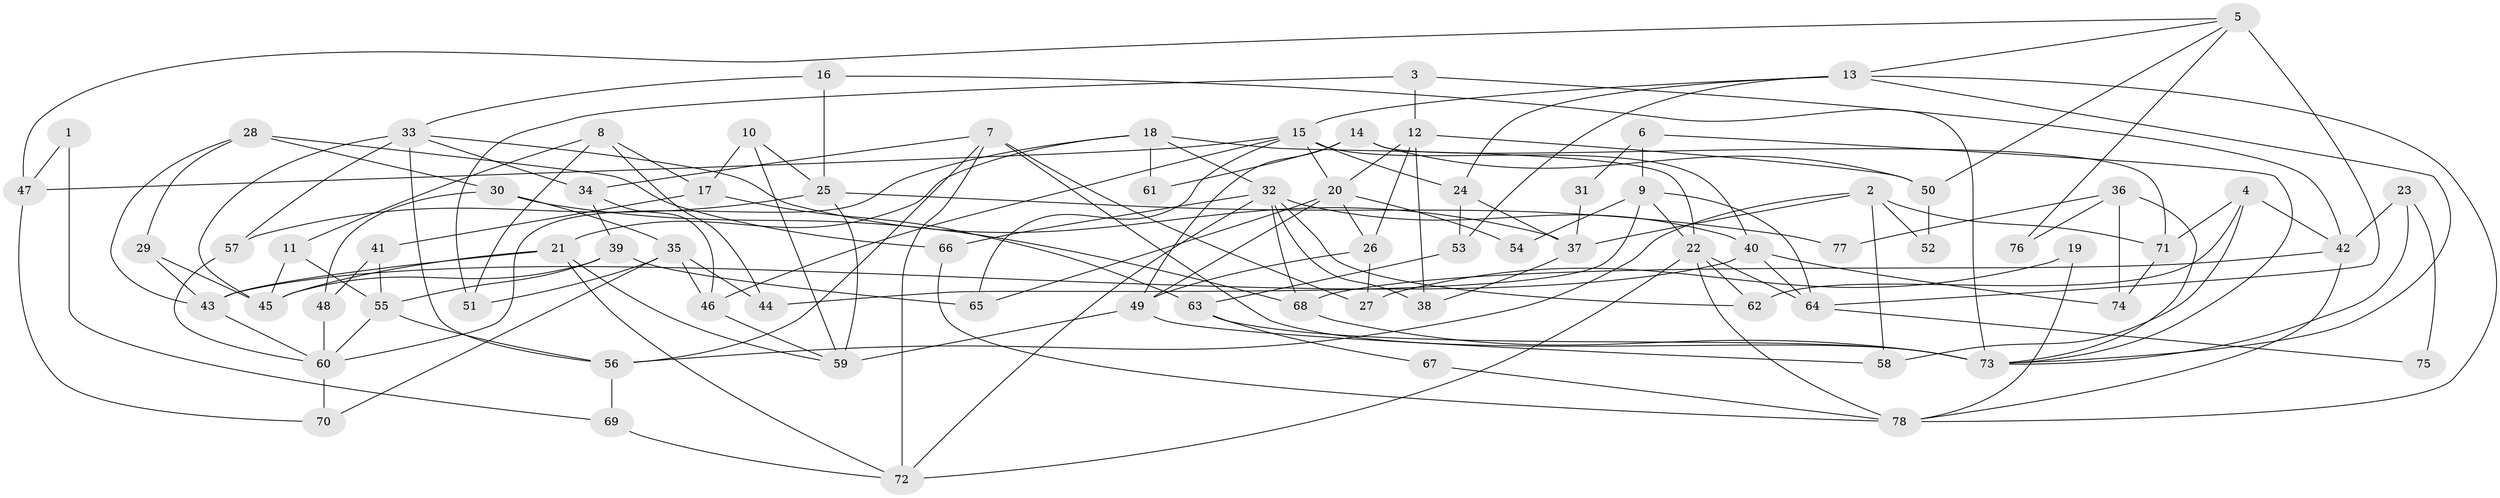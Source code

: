 // Generated by graph-tools (version 1.1) at 2025/35/03/09/25 02:35:54]
// undirected, 78 vertices, 156 edges
graph export_dot {
graph [start="1"]
  node [color=gray90,style=filled];
  1;
  2;
  3;
  4;
  5;
  6;
  7;
  8;
  9;
  10;
  11;
  12;
  13;
  14;
  15;
  16;
  17;
  18;
  19;
  20;
  21;
  22;
  23;
  24;
  25;
  26;
  27;
  28;
  29;
  30;
  31;
  32;
  33;
  34;
  35;
  36;
  37;
  38;
  39;
  40;
  41;
  42;
  43;
  44;
  45;
  46;
  47;
  48;
  49;
  50;
  51;
  52;
  53;
  54;
  55;
  56;
  57;
  58;
  59;
  60;
  61;
  62;
  63;
  64;
  65;
  66;
  67;
  68;
  69;
  70;
  71;
  72;
  73;
  74;
  75;
  76;
  77;
  78;
  1 -- 47;
  1 -- 69;
  2 -- 37;
  2 -- 56;
  2 -- 52;
  2 -- 58;
  2 -- 71;
  3 -- 51;
  3 -- 42;
  3 -- 12;
  4 -- 58;
  4 -- 62;
  4 -- 42;
  4 -- 71;
  5 -- 64;
  5 -- 13;
  5 -- 47;
  5 -- 50;
  5 -- 76;
  6 -- 73;
  6 -- 9;
  6 -- 31;
  7 -- 34;
  7 -- 72;
  7 -- 27;
  7 -- 56;
  7 -- 73;
  8 -- 11;
  8 -- 17;
  8 -- 44;
  8 -- 51;
  9 -- 44;
  9 -- 22;
  9 -- 54;
  9 -- 64;
  10 -- 59;
  10 -- 25;
  10 -- 17;
  11 -- 55;
  11 -- 45;
  12 -- 50;
  12 -- 20;
  12 -- 26;
  12 -- 38;
  13 -- 24;
  13 -- 15;
  13 -- 53;
  13 -- 73;
  13 -- 78;
  14 -- 49;
  14 -- 71;
  14 -- 50;
  14 -- 61;
  15 -- 65;
  15 -- 40;
  15 -- 20;
  15 -- 24;
  15 -- 46;
  15 -- 47;
  16 -- 33;
  16 -- 73;
  16 -- 25;
  17 -- 41;
  17 -- 63;
  18 -- 21;
  18 -- 22;
  18 -- 32;
  18 -- 60;
  18 -- 61;
  19 -- 78;
  19 -- 27;
  20 -- 26;
  20 -- 49;
  20 -- 54;
  20 -- 65;
  21 -- 43;
  21 -- 59;
  21 -- 45;
  21 -- 72;
  22 -- 72;
  22 -- 78;
  22 -- 62;
  22 -- 64;
  23 -- 73;
  23 -- 42;
  23 -- 75;
  24 -- 53;
  24 -- 37;
  25 -- 59;
  25 -- 57;
  25 -- 77;
  26 -- 27;
  26 -- 49;
  28 -- 29;
  28 -- 30;
  28 -- 43;
  28 -- 66;
  29 -- 43;
  29 -- 45;
  30 -- 68;
  30 -- 35;
  30 -- 48;
  31 -- 37;
  32 -- 66;
  32 -- 38;
  32 -- 40;
  32 -- 62;
  32 -- 68;
  32 -- 72;
  33 -- 57;
  33 -- 37;
  33 -- 34;
  33 -- 45;
  33 -- 56;
  34 -- 39;
  34 -- 46;
  35 -- 70;
  35 -- 46;
  35 -- 44;
  35 -- 51;
  36 -- 73;
  36 -- 74;
  36 -- 76;
  36 -- 77;
  37 -- 38;
  39 -- 55;
  39 -- 45;
  39 -- 65;
  40 -- 64;
  40 -- 43;
  40 -- 74;
  41 -- 48;
  41 -- 55;
  42 -- 68;
  42 -- 78;
  43 -- 60;
  46 -- 59;
  47 -- 70;
  48 -- 60;
  49 -- 58;
  49 -- 59;
  50 -- 52;
  53 -- 63;
  55 -- 56;
  55 -- 60;
  56 -- 69;
  57 -- 60;
  60 -- 70;
  63 -- 73;
  63 -- 67;
  64 -- 75;
  66 -- 78;
  67 -- 78;
  68 -- 73;
  69 -- 72;
  71 -- 74;
}
